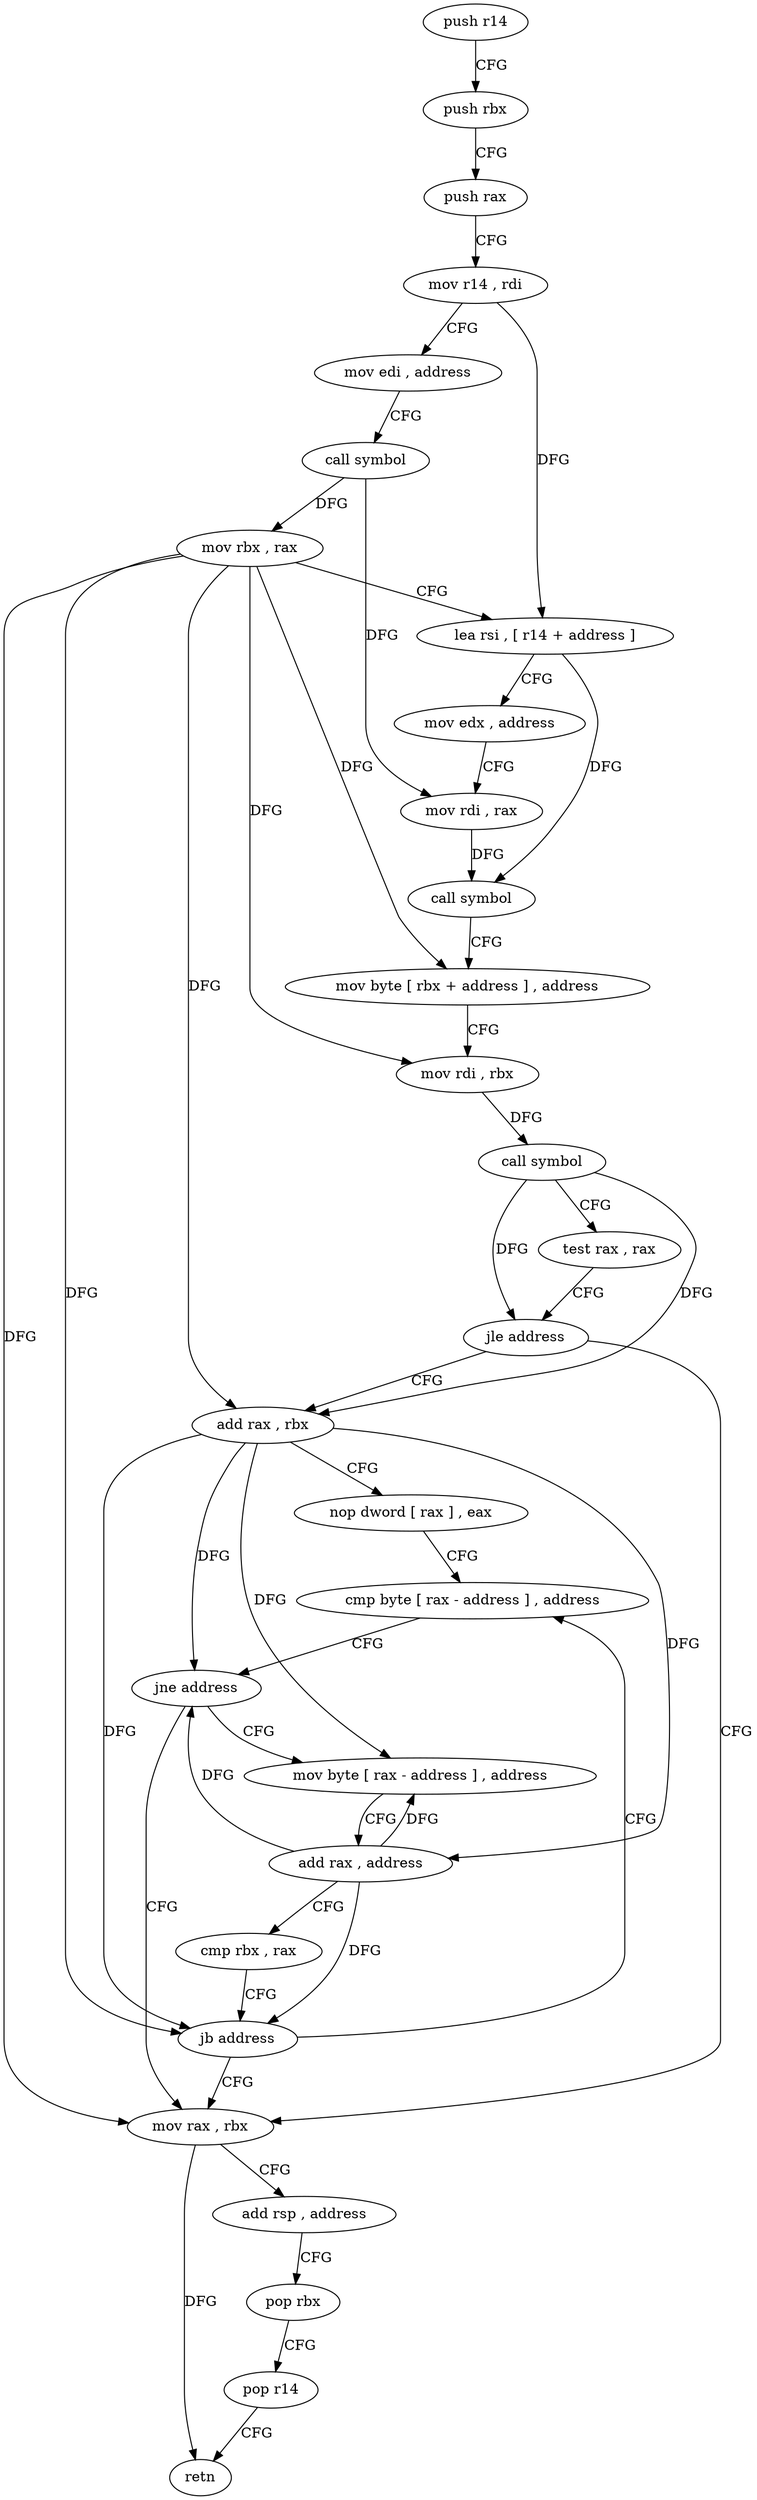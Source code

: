digraph "func" {
"4211632" [label = "push r14" ]
"4211634" [label = "push rbx" ]
"4211635" [label = "push rax" ]
"4211636" [label = "mov r14 , rdi" ]
"4211639" [label = "mov edi , address" ]
"4211644" [label = "call symbol" ]
"4211649" [label = "mov rbx , rax" ]
"4211652" [label = "lea rsi , [ r14 + address ]" ]
"4211656" [label = "mov edx , address" ]
"4211661" [label = "mov rdi , rax" ]
"4211664" [label = "call symbol" ]
"4211669" [label = "mov byte [ rbx + address ] , address" ]
"4211673" [label = "mov rdi , rbx" ]
"4211676" [label = "call symbol" ]
"4211681" [label = "test rax , rax" ]
"4211684" [label = "jle address" ]
"4211715" [label = "mov rax , rbx" ]
"4211686" [label = "add rax , rbx" ]
"4211718" [label = "add rsp , address" ]
"4211722" [label = "pop rbx" ]
"4211723" [label = "pop r14" ]
"4211725" [label = "retn" ]
"4211689" [label = "nop dword [ rax ] , eax" ]
"4211696" [label = "cmp byte [ rax - address ] , address" ]
"4211702" [label = "mov byte [ rax - address ] , address" ]
"4211706" [label = "add rax , address" ]
"4211710" [label = "cmp rbx , rax" ]
"4211713" [label = "jb address" ]
"4211700" [label = "jne address" ]
"4211632" -> "4211634" [ label = "CFG" ]
"4211634" -> "4211635" [ label = "CFG" ]
"4211635" -> "4211636" [ label = "CFG" ]
"4211636" -> "4211639" [ label = "CFG" ]
"4211636" -> "4211652" [ label = "DFG" ]
"4211639" -> "4211644" [ label = "CFG" ]
"4211644" -> "4211649" [ label = "DFG" ]
"4211644" -> "4211661" [ label = "DFG" ]
"4211649" -> "4211652" [ label = "CFG" ]
"4211649" -> "4211669" [ label = "DFG" ]
"4211649" -> "4211673" [ label = "DFG" ]
"4211649" -> "4211715" [ label = "DFG" ]
"4211649" -> "4211686" [ label = "DFG" ]
"4211649" -> "4211713" [ label = "DFG" ]
"4211652" -> "4211656" [ label = "CFG" ]
"4211652" -> "4211664" [ label = "DFG" ]
"4211656" -> "4211661" [ label = "CFG" ]
"4211661" -> "4211664" [ label = "DFG" ]
"4211664" -> "4211669" [ label = "CFG" ]
"4211669" -> "4211673" [ label = "CFG" ]
"4211673" -> "4211676" [ label = "DFG" ]
"4211676" -> "4211681" [ label = "CFG" ]
"4211676" -> "4211684" [ label = "DFG" ]
"4211676" -> "4211686" [ label = "DFG" ]
"4211681" -> "4211684" [ label = "CFG" ]
"4211684" -> "4211715" [ label = "CFG" ]
"4211684" -> "4211686" [ label = "CFG" ]
"4211715" -> "4211718" [ label = "CFG" ]
"4211715" -> "4211725" [ label = "DFG" ]
"4211686" -> "4211689" [ label = "CFG" ]
"4211686" -> "4211700" [ label = "DFG" ]
"4211686" -> "4211702" [ label = "DFG" ]
"4211686" -> "4211706" [ label = "DFG" ]
"4211686" -> "4211713" [ label = "DFG" ]
"4211718" -> "4211722" [ label = "CFG" ]
"4211722" -> "4211723" [ label = "CFG" ]
"4211723" -> "4211725" [ label = "CFG" ]
"4211689" -> "4211696" [ label = "CFG" ]
"4211696" -> "4211700" [ label = "CFG" ]
"4211702" -> "4211706" [ label = "CFG" ]
"4211706" -> "4211710" [ label = "CFG" ]
"4211706" -> "4211700" [ label = "DFG" ]
"4211706" -> "4211702" [ label = "DFG" ]
"4211706" -> "4211713" [ label = "DFG" ]
"4211710" -> "4211713" [ label = "CFG" ]
"4211713" -> "4211696" [ label = "CFG" ]
"4211713" -> "4211715" [ label = "CFG" ]
"4211700" -> "4211715" [ label = "CFG" ]
"4211700" -> "4211702" [ label = "CFG" ]
}

